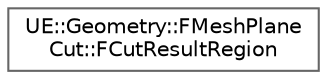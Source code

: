 digraph "Graphical Class Hierarchy"
{
 // INTERACTIVE_SVG=YES
 // LATEX_PDF_SIZE
  bgcolor="transparent";
  edge [fontname=Helvetica,fontsize=10,labelfontname=Helvetica,labelfontsize=10];
  node [fontname=Helvetica,fontsize=10,shape=box,height=0.2,width=0.4];
  rankdir="LR";
  Node0 [id="Node000000",label="UE::Geometry::FMeshPlane\lCut::FCutResultRegion",height=0.2,width=0.4,color="grey40", fillcolor="white", style="filled",URL="$dd/d85/structUE_1_1Geometry_1_1FMeshPlaneCut_1_1FCutResultRegion.html",tooltip=" "];
}
